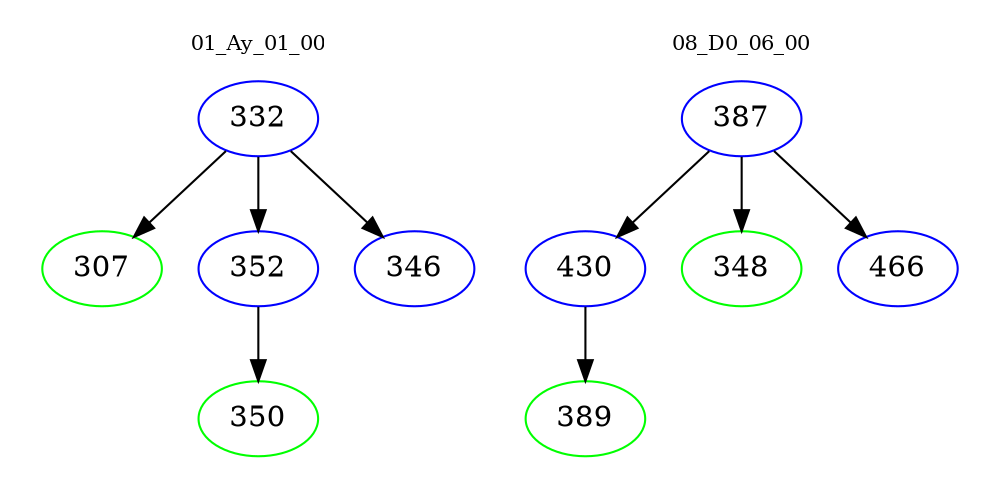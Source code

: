 digraph{
subgraph cluster_0 {
color = white
label = "01_Ay_01_00";
fontsize=10;
T0_332 [label="332", color="blue"]
T0_332 -> T0_307 [color="black"]
T0_307 [label="307", color="green"]
T0_332 -> T0_352 [color="black"]
T0_352 [label="352", color="blue"]
T0_352 -> T0_350 [color="black"]
T0_350 [label="350", color="green"]
T0_332 -> T0_346 [color="black"]
T0_346 [label="346", color="blue"]
}
subgraph cluster_1 {
color = white
label = "08_D0_06_00";
fontsize=10;
T1_387 [label="387", color="blue"]
T1_387 -> T1_430 [color="black"]
T1_430 [label="430", color="blue"]
T1_430 -> T1_389 [color="black"]
T1_389 [label="389", color="green"]
T1_387 -> T1_348 [color="black"]
T1_348 [label="348", color="green"]
T1_387 -> T1_466 [color="black"]
T1_466 [label="466", color="blue"]
}
}
